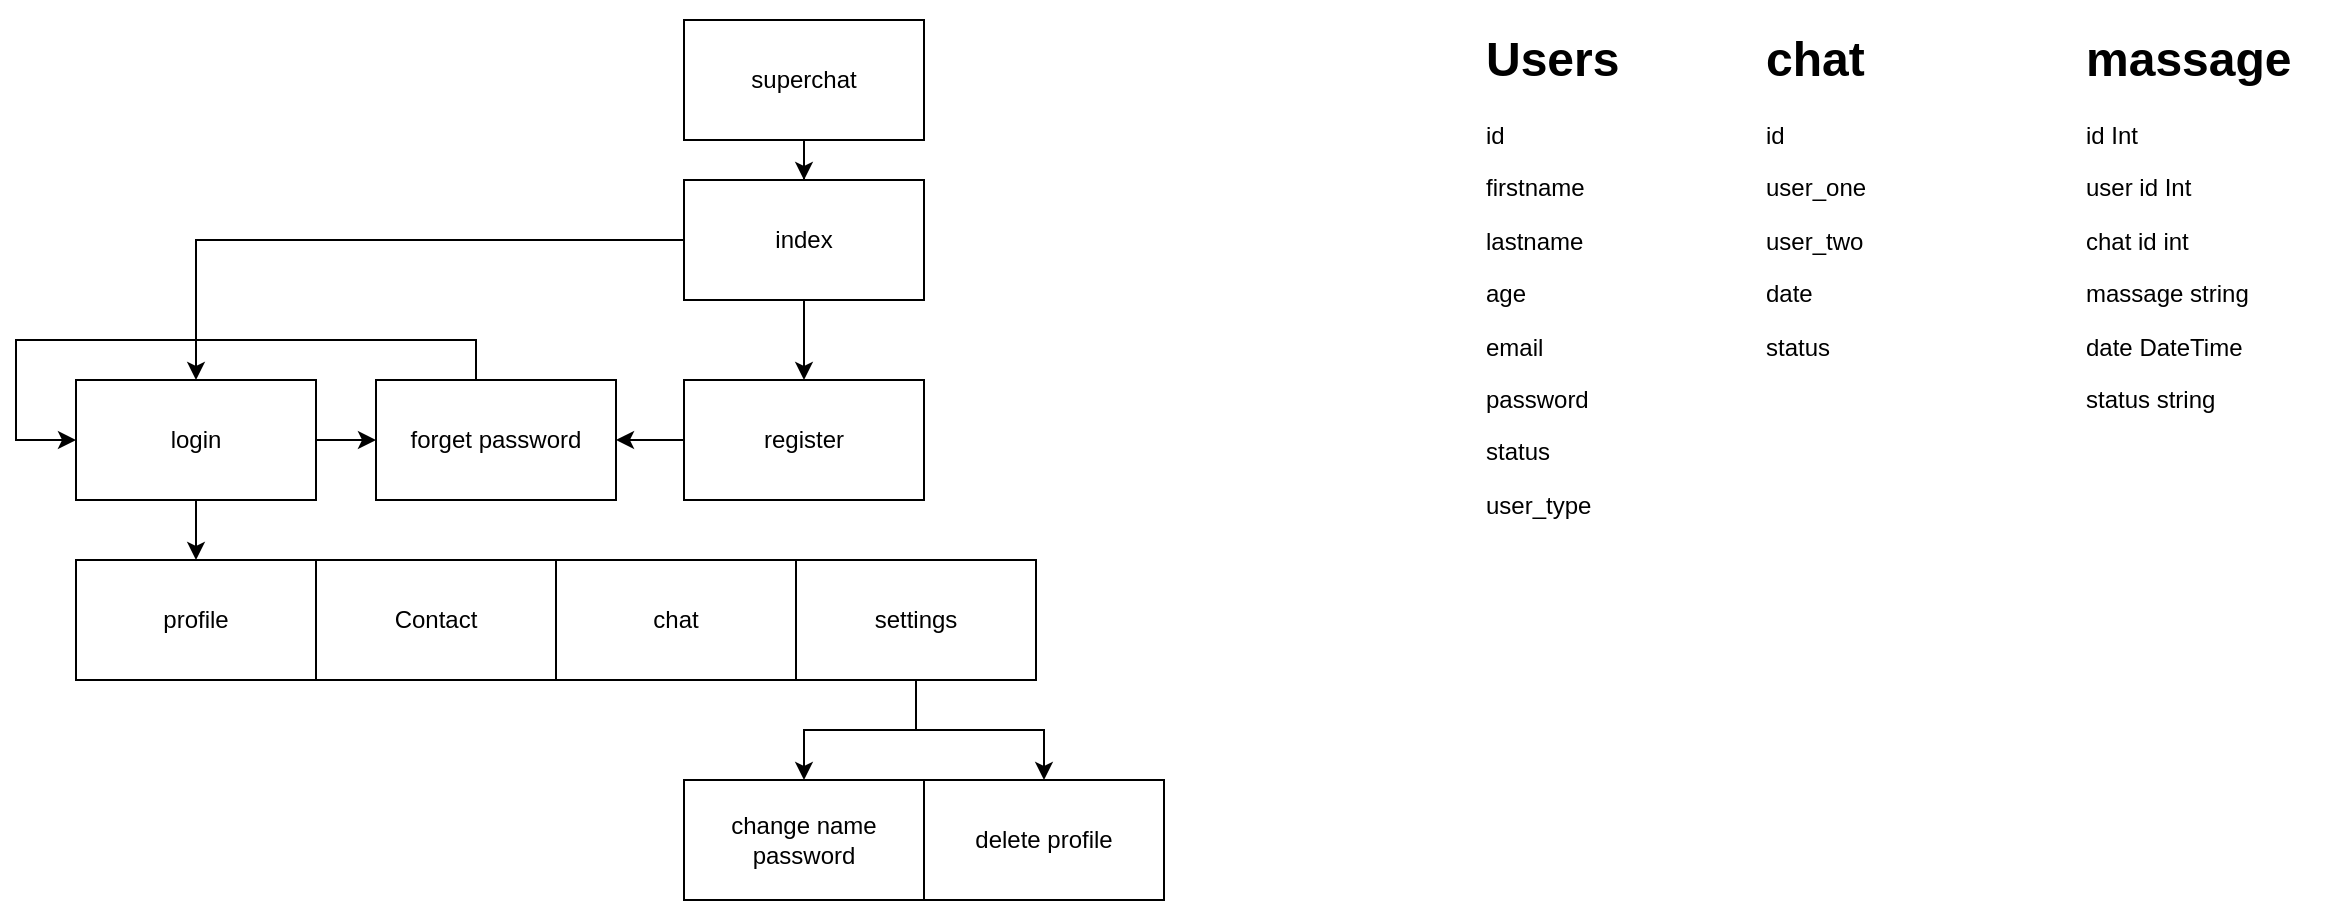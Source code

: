 <mxfile version="21.2.3" type="device">
  <diagram name="Страница 1" id="Kb5IOaVKP9OoDzqMWrbq">
    <mxGraphModel dx="1050" dy="581" grid="1" gridSize="10" guides="1" tooltips="1" connect="1" arrows="1" fold="1" page="1" pageScale="1" pageWidth="827" pageHeight="1169" math="0" shadow="0">
      <root>
        <mxCell id="0" />
        <mxCell id="1" parent="0" />
        <mxCell id="hK7ayWqrs4mGGQJBOrNQ-13" style="edgeStyle=orthogonalEdgeStyle;rounded=0;orthogonalLoop=1;jettySize=auto;html=1;" edge="1" parent="1" source="hK7ayWqrs4mGGQJBOrNQ-1" target="hK7ayWqrs4mGGQJBOrNQ-3">
          <mxGeometry relative="1" as="geometry" />
        </mxCell>
        <mxCell id="hK7ayWqrs4mGGQJBOrNQ-1" value="superchat" style="rounded=0;whiteSpace=wrap;html=1;" vertex="1" parent="1">
          <mxGeometry x="354" y="10" width="120" height="60" as="geometry" />
        </mxCell>
        <mxCell id="hK7ayWqrs4mGGQJBOrNQ-14" style="edgeStyle=orthogonalEdgeStyle;rounded=0;orthogonalLoop=1;jettySize=auto;html=1;" edge="1" parent="1" source="hK7ayWqrs4mGGQJBOrNQ-3" target="hK7ayWqrs4mGGQJBOrNQ-5">
          <mxGeometry relative="1" as="geometry" />
        </mxCell>
        <mxCell id="hK7ayWqrs4mGGQJBOrNQ-15" style="edgeStyle=orthogonalEdgeStyle;rounded=0;orthogonalLoop=1;jettySize=auto;html=1;entryX=0.5;entryY=0;entryDx=0;entryDy=0;" edge="1" parent="1" source="hK7ayWqrs4mGGQJBOrNQ-3" target="hK7ayWqrs4mGGQJBOrNQ-4">
          <mxGeometry relative="1" as="geometry" />
        </mxCell>
        <mxCell id="hK7ayWqrs4mGGQJBOrNQ-3" value="index&lt;br&gt;" style="rounded=0;whiteSpace=wrap;html=1;" vertex="1" parent="1">
          <mxGeometry x="354" y="90" width="120" height="60" as="geometry" />
        </mxCell>
        <mxCell id="hK7ayWqrs4mGGQJBOrNQ-16" style="edgeStyle=orthogonalEdgeStyle;rounded=0;orthogonalLoop=1;jettySize=auto;html=1;" edge="1" parent="1" source="hK7ayWqrs4mGGQJBOrNQ-4" target="hK7ayWqrs4mGGQJBOrNQ-6">
          <mxGeometry relative="1" as="geometry" />
        </mxCell>
        <mxCell id="hK7ayWqrs4mGGQJBOrNQ-25" style="edgeStyle=orthogonalEdgeStyle;rounded=0;orthogonalLoop=1;jettySize=auto;html=1;" edge="1" parent="1" source="hK7ayWqrs4mGGQJBOrNQ-4" target="hK7ayWqrs4mGGQJBOrNQ-7">
          <mxGeometry relative="1" as="geometry" />
        </mxCell>
        <mxCell id="hK7ayWqrs4mGGQJBOrNQ-4" value="login" style="rounded=0;whiteSpace=wrap;html=1;" vertex="1" parent="1">
          <mxGeometry x="50" y="190" width="120" height="60" as="geometry" />
        </mxCell>
        <mxCell id="hK7ayWqrs4mGGQJBOrNQ-17" style="edgeStyle=orthogonalEdgeStyle;rounded=0;orthogonalLoop=1;jettySize=auto;html=1;" edge="1" parent="1" source="hK7ayWqrs4mGGQJBOrNQ-5" target="hK7ayWqrs4mGGQJBOrNQ-6">
          <mxGeometry relative="1" as="geometry" />
        </mxCell>
        <mxCell id="hK7ayWqrs4mGGQJBOrNQ-5" value="register" style="rounded=0;whiteSpace=wrap;html=1;" vertex="1" parent="1">
          <mxGeometry x="354" y="190" width="120" height="60" as="geometry" />
        </mxCell>
        <mxCell id="hK7ayWqrs4mGGQJBOrNQ-18" style="edgeStyle=orthogonalEdgeStyle;rounded=0;orthogonalLoop=1;jettySize=auto;html=1;entryX=0;entryY=0.5;entryDx=0;entryDy=0;" edge="1" parent="1" source="hK7ayWqrs4mGGQJBOrNQ-6" target="hK7ayWqrs4mGGQJBOrNQ-4">
          <mxGeometry relative="1" as="geometry">
            <Array as="points">
              <mxPoint x="250" y="170" />
              <mxPoint x="20" y="170" />
              <mxPoint x="20" y="220" />
            </Array>
          </mxGeometry>
        </mxCell>
        <mxCell id="hK7ayWqrs4mGGQJBOrNQ-6" value="forget password" style="rounded=0;whiteSpace=wrap;html=1;" vertex="1" parent="1">
          <mxGeometry x="200" y="190" width="120" height="60" as="geometry" />
        </mxCell>
        <mxCell id="hK7ayWqrs4mGGQJBOrNQ-7" value="profile" style="rounded=0;whiteSpace=wrap;html=1;" vertex="1" parent="1">
          <mxGeometry x="50" y="280" width="120" height="60" as="geometry" />
        </mxCell>
        <mxCell id="hK7ayWqrs4mGGQJBOrNQ-8" value="chat" style="rounded=0;whiteSpace=wrap;html=1;" vertex="1" parent="1">
          <mxGeometry x="290" y="280" width="120" height="60" as="geometry" />
        </mxCell>
        <mxCell id="hK7ayWqrs4mGGQJBOrNQ-23" style="edgeStyle=orthogonalEdgeStyle;rounded=0;orthogonalLoop=1;jettySize=auto;html=1;" edge="1" parent="1" source="hK7ayWqrs4mGGQJBOrNQ-9" target="hK7ayWqrs4mGGQJBOrNQ-21">
          <mxGeometry relative="1" as="geometry" />
        </mxCell>
        <mxCell id="hK7ayWqrs4mGGQJBOrNQ-26" style="edgeStyle=orthogonalEdgeStyle;rounded=0;orthogonalLoop=1;jettySize=auto;html=1;" edge="1" parent="1" source="hK7ayWqrs4mGGQJBOrNQ-9" target="hK7ayWqrs4mGGQJBOrNQ-22">
          <mxGeometry relative="1" as="geometry" />
        </mxCell>
        <mxCell id="hK7ayWqrs4mGGQJBOrNQ-9" value="settings" style="rounded=0;whiteSpace=wrap;html=1;" vertex="1" parent="1">
          <mxGeometry x="410" y="280" width="120" height="60" as="geometry" />
        </mxCell>
        <mxCell id="hK7ayWqrs4mGGQJBOrNQ-11" value="Contact" style="rounded=0;whiteSpace=wrap;html=1;" vertex="1" parent="1">
          <mxGeometry x="170" y="280" width="120" height="60" as="geometry" />
        </mxCell>
        <mxCell id="hK7ayWqrs4mGGQJBOrNQ-21" value="change name password" style="rounded=0;whiteSpace=wrap;html=1;" vertex="1" parent="1">
          <mxGeometry x="354" y="390" width="120" height="60" as="geometry" />
        </mxCell>
        <mxCell id="hK7ayWqrs4mGGQJBOrNQ-22" value="delete profile" style="rounded=0;whiteSpace=wrap;html=1;" vertex="1" parent="1">
          <mxGeometry x="474" y="390" width="120" height="60" as="geometry" />
        </mxCell>
        <mxCell id="hK7ayWqrs4mGGQJBOrNQ-27" value="&lt;h1&gt;Users&amp;nbsp;&lt;/h1&gt;&lt;p&gt;id&lt;/p&gt;&lt;p&gt;firstname&lt;/p&gt;&lt;p&gt;lastname&lt;/p&gt;&lt;p&gt;age&lt;/p&gt;&lt;p&gt;email&lt;/p&gt;&lt;p&gt;password&lt;/p&gt;&lt;p&gt;status&lt;/p&gt;&lt;p&gt;user_type&lt;/p&gt;" style="text;html=1;strokeColor=none;fillColor=none;spacing=5;spacingTop=-20;whiteSpace=wrap;overflow=hidden;rounded=0;" vertex="1" parent="1">
          <mxGeometry x="750" y="10" width="90" height="250" as="geometry" />
        </mxCell>
        <mxCell id="hK7ayWqrs4mGGQJBOrNQ-29" value="&lt;h1&gt;massage&lt;/h1&gt;&lt;p&gt;id Int&amp;nbsp;&lt;/p&gt;&lt;p&gt;user id Int&lt;br&gt;&lt;/p&gt;&lt;p&gt;chat id int&lt;/p&gt;&lt;p&gt;massage string&lt;/p&gt;&lt;p&gt;&lt;span style=&quot;background-color: initial;&quot;&gt;date DateTime&lt;/span&gt;&lt;br&gt;&lt;/p&gt;&lt;p&gt;status string&lt;span style=&quot;background-color: initial;&quot;&gt;&lt;br&gt;&lt;/span&gt;&lt;/p&gt;&lt;p&gt;&lt;br&gt;&lt;/p&gt;" style="text;html=1;strokeColor=none;fillColor=none;spacing=5;spacingTop=-20;whiteSpace=wrap;overflow=hidden;rounded=0;" vertex="1" parent="1">
          <mxGeometry x="1050" y="10" width="130" height="250" as="geometry" />
        </mxCell>
        <mxCell id="hK7ayWqrs4mGGQJBOrNQ-30" value="&lt;h1&gt;chat&amp;nbsp;&lt;/h1&gt;&lt;p&gt;id&lt;/p&gt;&lt;p&gt;user_one&lt;/p&gt;&lt;p&gt;user_two&lt;br&gt;&lt;/p&gt;&lt;p&gt;date&lt;/p&gt;&lt;p&gt;status&lt;/p&gt;" style="text;html=1;strokeColor=none;fillColor=none;spacing=5;spacingTop=-20;whiteSpace=wrap;overflow=hidden;rounded=0;" vertex="1" parent="1">
          <mxGeometry x="890" y="10" width="140" height="250" as="geometry" />
        </mxCell>
      </root>
    </mxGraphModel>
  </diagram>
</mxfile>
